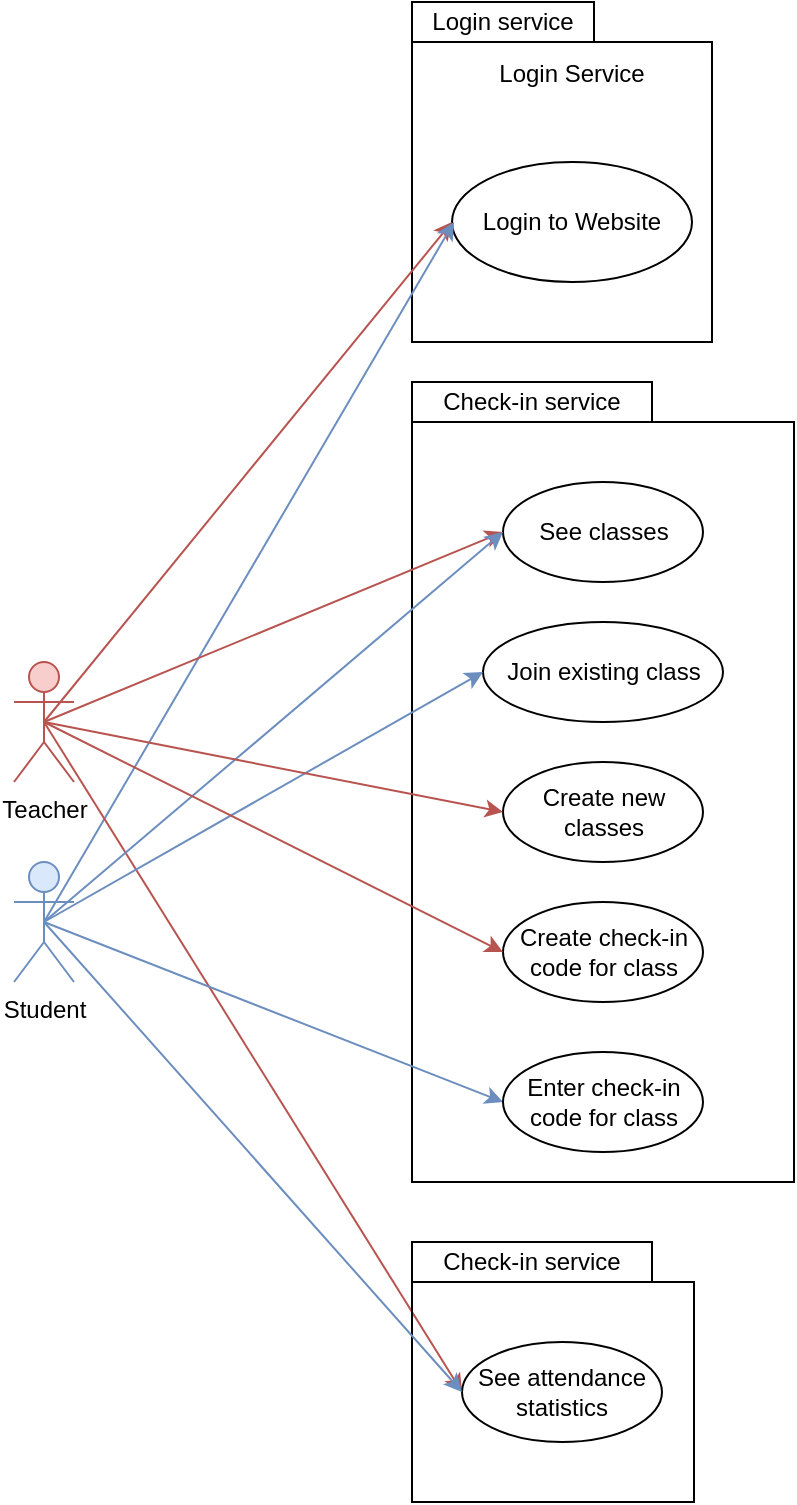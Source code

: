 <mxfile version="15.3.1" type="github">
  <diagram id="sj_abae2Snlgy1oYX2Ds" name="Page-1">
    <mxGraphModel dx="1646" dy="891" grid="1" gridSize="10" guides="1" tooltips="1" connect="1" arrows="1" fold="1" page="1" pageScale="1" pageWidth="827" pageHeight="1169" math="0" shadow="0">
      <root>
        <mxCell id="0" />
        <mxCell id="1" parent="0" />
        <mxCell id="BUOzQdDqXqh95n75udqq-1" value="Teacher" style="shape=umlActor;verticalLabelPosition=bottom;verticalAlign=top;html=1;outlineConnect=0;fillColor=#f8cecc;strokeColor=#b85450;" vertex="1" parent="1">
          <mxGeometry x="50" y="340" width="30" height="60" as="geometry" />
        </mxCell>
        <mxCell id="BUOzQdDqXqh95n75udqq-5" value="" style="rounded=0;whiteSpace=wrap;html=1;fillColor=none;" vertex="1" parent="1">
          <mxGeometry x="249" y="30" width="150" height="150" as="geometry" />
        </mxCell>
        <mxCell id="BUOzQdDqXqh95n75udqq-6" value="Login Service" style="text;html=1;strokeColor=none;fillColor=none;align=center;verticalAlign=middle;whiteSpace=wrap;rounded=0;" vertex="1" parent="1">
          <mxGeometry x="279" y="36" width="100" height="20" as="geometry" />
        </mxCell>
        <mxCell id="BUOzQdDqXqh95n75udqq-7" value="Login to Website" style="ellipse;whiteSpace=wrap;html=1;fillColor=none;" vertex="1" parent="1">
          <mxGeometry x="269" y="90" width="120" height="60" as="geometry" />
        </mxCell>
        <mxCell id="BUOzQdDqXqh95n75udqq-10" value="Student" style="shape=umlActor;verticalLabelPosition=bottom;verticalAlign=top;html=1;outlineConnect=0;fillColor=#dae8fc;strokeColor=#6c8ebf;" vertex="1" parent="1">
          <mxGeometry x="50" y="440" width="30" height="60" as="geometry" />
        </mxCell>
        <mxCell id="BUOzQdDqXqh95n75udqq-12" value="" style="rounded=0;whiteSpace=wrap;html=1;fillColor=none;" vertex="1" parent="1">
          <mxGeometry x="249" y="220" width="191" height="380" as="geometry" />
        </mxCell>
        <mxCell id="BUOzQdDqXqh95n75udqq-14" value="See classes" style="ellipse;whiteSpace=wrap;html=1;fillColor=none;" vertex="1" parent="1">
          <mxGeometry x="294.5" y="250" width="100" height="50" as="geometry" />
        </mxCell>
        <mxCell id="BUOzQdDqXqh95n75udqq-15" value="Join existing class" style="ellipse;whiteSpace=wrap;html=1;fillColor=none;" vertex="1" parent="1">
          <mxGeometry x="284.5" y="320" width="120" height="50" as="geometry" />
        </mxCell>
        <mxCell id="BUOzQdDqXqh95n75udqq-16" value="Check-in service" style="rounded=0;whiteSpace=wrap;html=1;fillColor=none;" vertex="1" parent="1">
          <mxGeometry x="249" y="630" width="120" height="20" as="geometry" />
        </mxCell>
        <mxCell id="BUOzQdDqXqh95n75udqq-18" value="Login service" style="rounded=0;whiteSpace=wrap;html=1;fillColor=none;" vertex="1" parent="1">
          <mxGeometry x="249" y="10" width="91" height="20" as="geometry" />
        </mxCell>
        <mxCell id="BUOzQdDqXqh95n75udqq-19" value="Create new classes" style="ellipse;whiteSpace=wrap;html=1;fillColor=none;" vertex="1" parent="1">
          <mxGeometry x="294.5" y="390" width="100" height="50" as="geometry" />
        </mxCell>
        <mxCell id="BUOzQdDqXqh95n75udqq-23" value="" style="endArrow=classic;html=1;exitX=0.5;exitY=0.5;exitDx=0;exitDy=0;exitPerimeter=0;entryX=0;entryY=0.5;entryDx=0;entryDy=0;fillColor=#f8cecc;strokeColor=#b85450;" edge="1" parent="1" source="BUOzQdDqXqh95n75udqq-1" target="BUOzQdDqXqh95n75udqq-7">
          <mxGeometry width="50" height="50" relative="1" as="geometry">
            <mxPoint x="100" y="340" as="sourcePoint" />
            <mxPoint x="150" y="290" as="targetPoint" />
          </mxGeometry>
        </mxCell>
        <mxCell id="BUOzQdDqXqh95n75udqq-24" value="" style="endArrow=classic;html=1;exitX=0.5;exitY=0.5;exitDx=0;exitDy=0;exitPerimeter=0;fillColor=#dae8fc;strokeColor=#6c8ebf;" edge="1" parent="1" source="BUOzQdDqXqh95n75udqq-10">
          <mxGeometry width="50" height="50" relative="1" as="geometry">
            <mxPoint x="110" y="460" as="sourcePoint" />
            <mxPoint x="270" y="120" as="targetPoint" />
          </mxGeometry>
        </mxCell>
        <mxCell id="BUOzQdDqXqh95n75udqq-25" value="" style="endArrow=classic;html=1;fillColor=#f8cecc;strokeColor=#b85450;exitX=0.5;exitY=0.5;exitDx=0;exitDy=0;exitPerimeter=0;entryX=0;entryY=0.5;entryDx=0;entryDy=0;" edge="1" parent="1" source="BUOzQdDqXqh95n75udqq-1" target="BUOzQdDqXqh95n75udqq-14">
          <mxGeometry width="50" height="50" relative="1" as="geometry">
            <mxPoint x="120" y="450" as="sourcePoint" />
            <mxPoint x="170" y="400" as="targetPoint" />
          </mxGeometry>
        </mxCell>
        <mxCell id="BUOzQdDqXqh95n75udqq-26" value="" style="endArrow=classic;html=1;exitX=0.5;exitY=0.5;exitDx=0;exitDy=0;exitPerimeter=0;fillColor=#f8cecc;strokeColor=#b85450;entryX=0;entryY=0.5;entryDx=0;entryDy=0;" edge="1" parent="1" source="BUOzQdDqXqh95n75udqq-1" target="BUOzQdDqXqh95n75udqq-36">
          <mxGeometry width="50" height="50" relative="1" as="geometry">
            <mxPoint x="140" y="730" as="sourcePoint" />
            <mxPoint x="190" y="680" as="targetPoint" />
          </mxGeometry>
        </mxCell>
        <mxCell id="BUOzQdDqXqh95n75udqq-27" value="" style="endArrow=classic;html=1;exitX=0.5;exitY=0.5;exitDx=0;exitDy=0;exitPerimeter=0;fillColor=#dae8fc;strokeColor=#6c8ebf;entryX=0;entryY=0.5;entryDx=0;entryDy=0;" edge="1" parent="1" source="BUOzQdDqXqh95n75udqq-10" target="BUOzQdDqXqh95n75udqq-14">
          <mxGeometry width="50" height="50" relative="1" as="geometry">
            <mxPoint x="160" y="520" as="sourcePoint" />
            <mxPoint x="210" y="470" as="targetPoint" />
          </mxGeometry>
        </mxCell>
        <mxCell id="BUOzQdDqXqh95n75udqq-28" value="" style="endArrow=classic;html=1;exitX=0.5;exitY=0.5;exitDx=0;exitDy=0;exitPerimeter=0;fillColor=#dae8fc;strokeColor=#6c8ebf;entryX=0;entryY=0.5;entryDx=0;entryDy=0;" edge="1" parent="1" source="BUOzQdDqXqh95n75udqq-10" target="BUOzQdDqXqh95n75udqq-15">
          <mxGeometry width="50" height="50" relative="1" as="geometry">
            <mxPoint x="140" y="585" as="sourcePoint" />
            <mxPoint x="190" y="535" as="targetPoint" />
          </mxGeometry>
        </mxCell>
        <mxCell id="BUOzQdDqXqh95n75udqq-29" value="" style="endArrow=classic;html=1;fillColor=#f8cecc;strokeColor=#b85450;exitX=0.5;exitY=0.5;exitDx=0;exitDy=0;exitPerimeter=0;entryX=0;entryY=0.5;entryDx=0;entryDy=0;" edge="1" parent="1" source="BUOzQdDqXqh95n75udqq-1" target="BUOzQdDqXqh95n75udqq-19">
          <mxGeometry width="50" height="50" relative="1" as="geometry">
            <mxPoint x="90" y="170" as="sourcePoint" />
            <mxPoint x="140" y="120" as="targetPoint" />
          </mxGeometry>
        </mxCell>
        <mxCell id="BUOzQdDqXqh95n75udqq-30" value="" style="endArrow=classic;html=1;fillColor=#dae8fc;strokeColor=#6c8ebf;exitX=0.5;exitY=0.5;exitDx=0;exitDy=0;exitPerimeter=0;entryX=0;entryY=0.5;entryDx=0;entryDy=0;" edge="1" parent="1" source="BUOzQdDqXqh95n75udqq-10" target="BUOzQdDqXqh95n75udqq-32">
          <mxGeometry width="50" height="50" relative="1" as="geometry">
            <mxPoint x="110" y="670" as="sourcePoint" />
            <mxPoint x="160" y="620" as="targetPoint" />
          </mxGeometry>
        </mxCell>
        <mxCell id="BUOzQdDqXqh95n75udqq-31" value="Create check-in code for class" style="ellipse;whiteSpace=wrap;html=1;fillColor=none;" vertex="1" parent="1">
          <mxGeometry x="294.5" y="460" width="100" height="50" as="geometry" />
        </mxCell>
        <mxCell id="BUOzQdDqXqh95n75udqq-32" value="Enter check-in code for class" style="ellipse;whiteSpace=wrap;html=1;fillColor=none;" vertex="1" parent="1">
          <mxGeometry x="294.5" y="535" width="100" height="50" as="geometry" />
        </mxCell>
        <mxCell id="BUOzQdDqXqh95n75udqq-33" value="" style="endArrow=classic;html=1;entryX=0;entryY=0.5;entryDx=0;entryDy=0;fillColor=#f8cecc;strokeColor=#b85450;exitX=0.5;exitY=0.5;exitDx=0;exitDy=0;exitPerimeter=0;" edge="1" parent="1" source="BUOzQdDqXqh95n75udqq-1" target="BUOzQdDqXqh95n75udqq-31">
          <mxGeometry width="50" height="50" relative="1" as="geometry">
            <mxPoint x="190" y="660" as="sourcePoint" />
            <mxPoint x="170" y="630" as="targetPoint" />
          </mxGeometry>
        </mxCell>
        <mxCell id="BUOzQdDqXqh95n75udqq-34" value="" style="rounded=0;whiteSpace=wrap;html=1;fillColor=none;" vertex="1" parent="1">
          <mxGeometry x="249" y="650" width="141" height="110" as="geometry" />
        </mxCell>
        <mxCell id="BUOzQdDqXqh95n75udqq-35" value="Check-in service" style="rounded=0;whiteSpace=wrap;html=1;fillColor=none;" vertex="1" parent="1">
          <mxGeometry x="249" y="200" width="120" height="20" as="geometry" />
        </mxCell>
        <mxCell id="BUOzQdDqXqh95n75udqq-36" value="See attendance statistics" style="ellipse;whiteSpace=wrap;html=1;fillColor=none;" vertex="1" parent="1">
          <mxGeometry x="274" y="680" width="100" height="50" as="geometry" />
        </mxCell>
        <mxCell id="BUOzQdDqXqh95n75udqq-37" value="" style="endArrow=classic;html=1;exitX=0.5;exitY=0.5;exitDx=0;exitDy=0;exitPerimeter=0;fillColor=#dae8fc;strokeColor=#6c8ebf;entryX=0;entryY=0.5;entryDx=0;entryDy=0;" edge="1" parent="1" source="BUOzQdDqXqh95n75udqq-10" target="BUOzQdDqXqh95n75udqq-36">
          <mxGeometry width="50" height="50" relative="1" as="geometry">
            <mxPoint x="80" y="550" as="sourcePoint" />
            <mxPoint x="205" y="860" as="targetPoint" />
          </mxGeometry>
        </mxCell>
      </root>
    </mxGraphModel>
  </diagram>
</mxfile>
